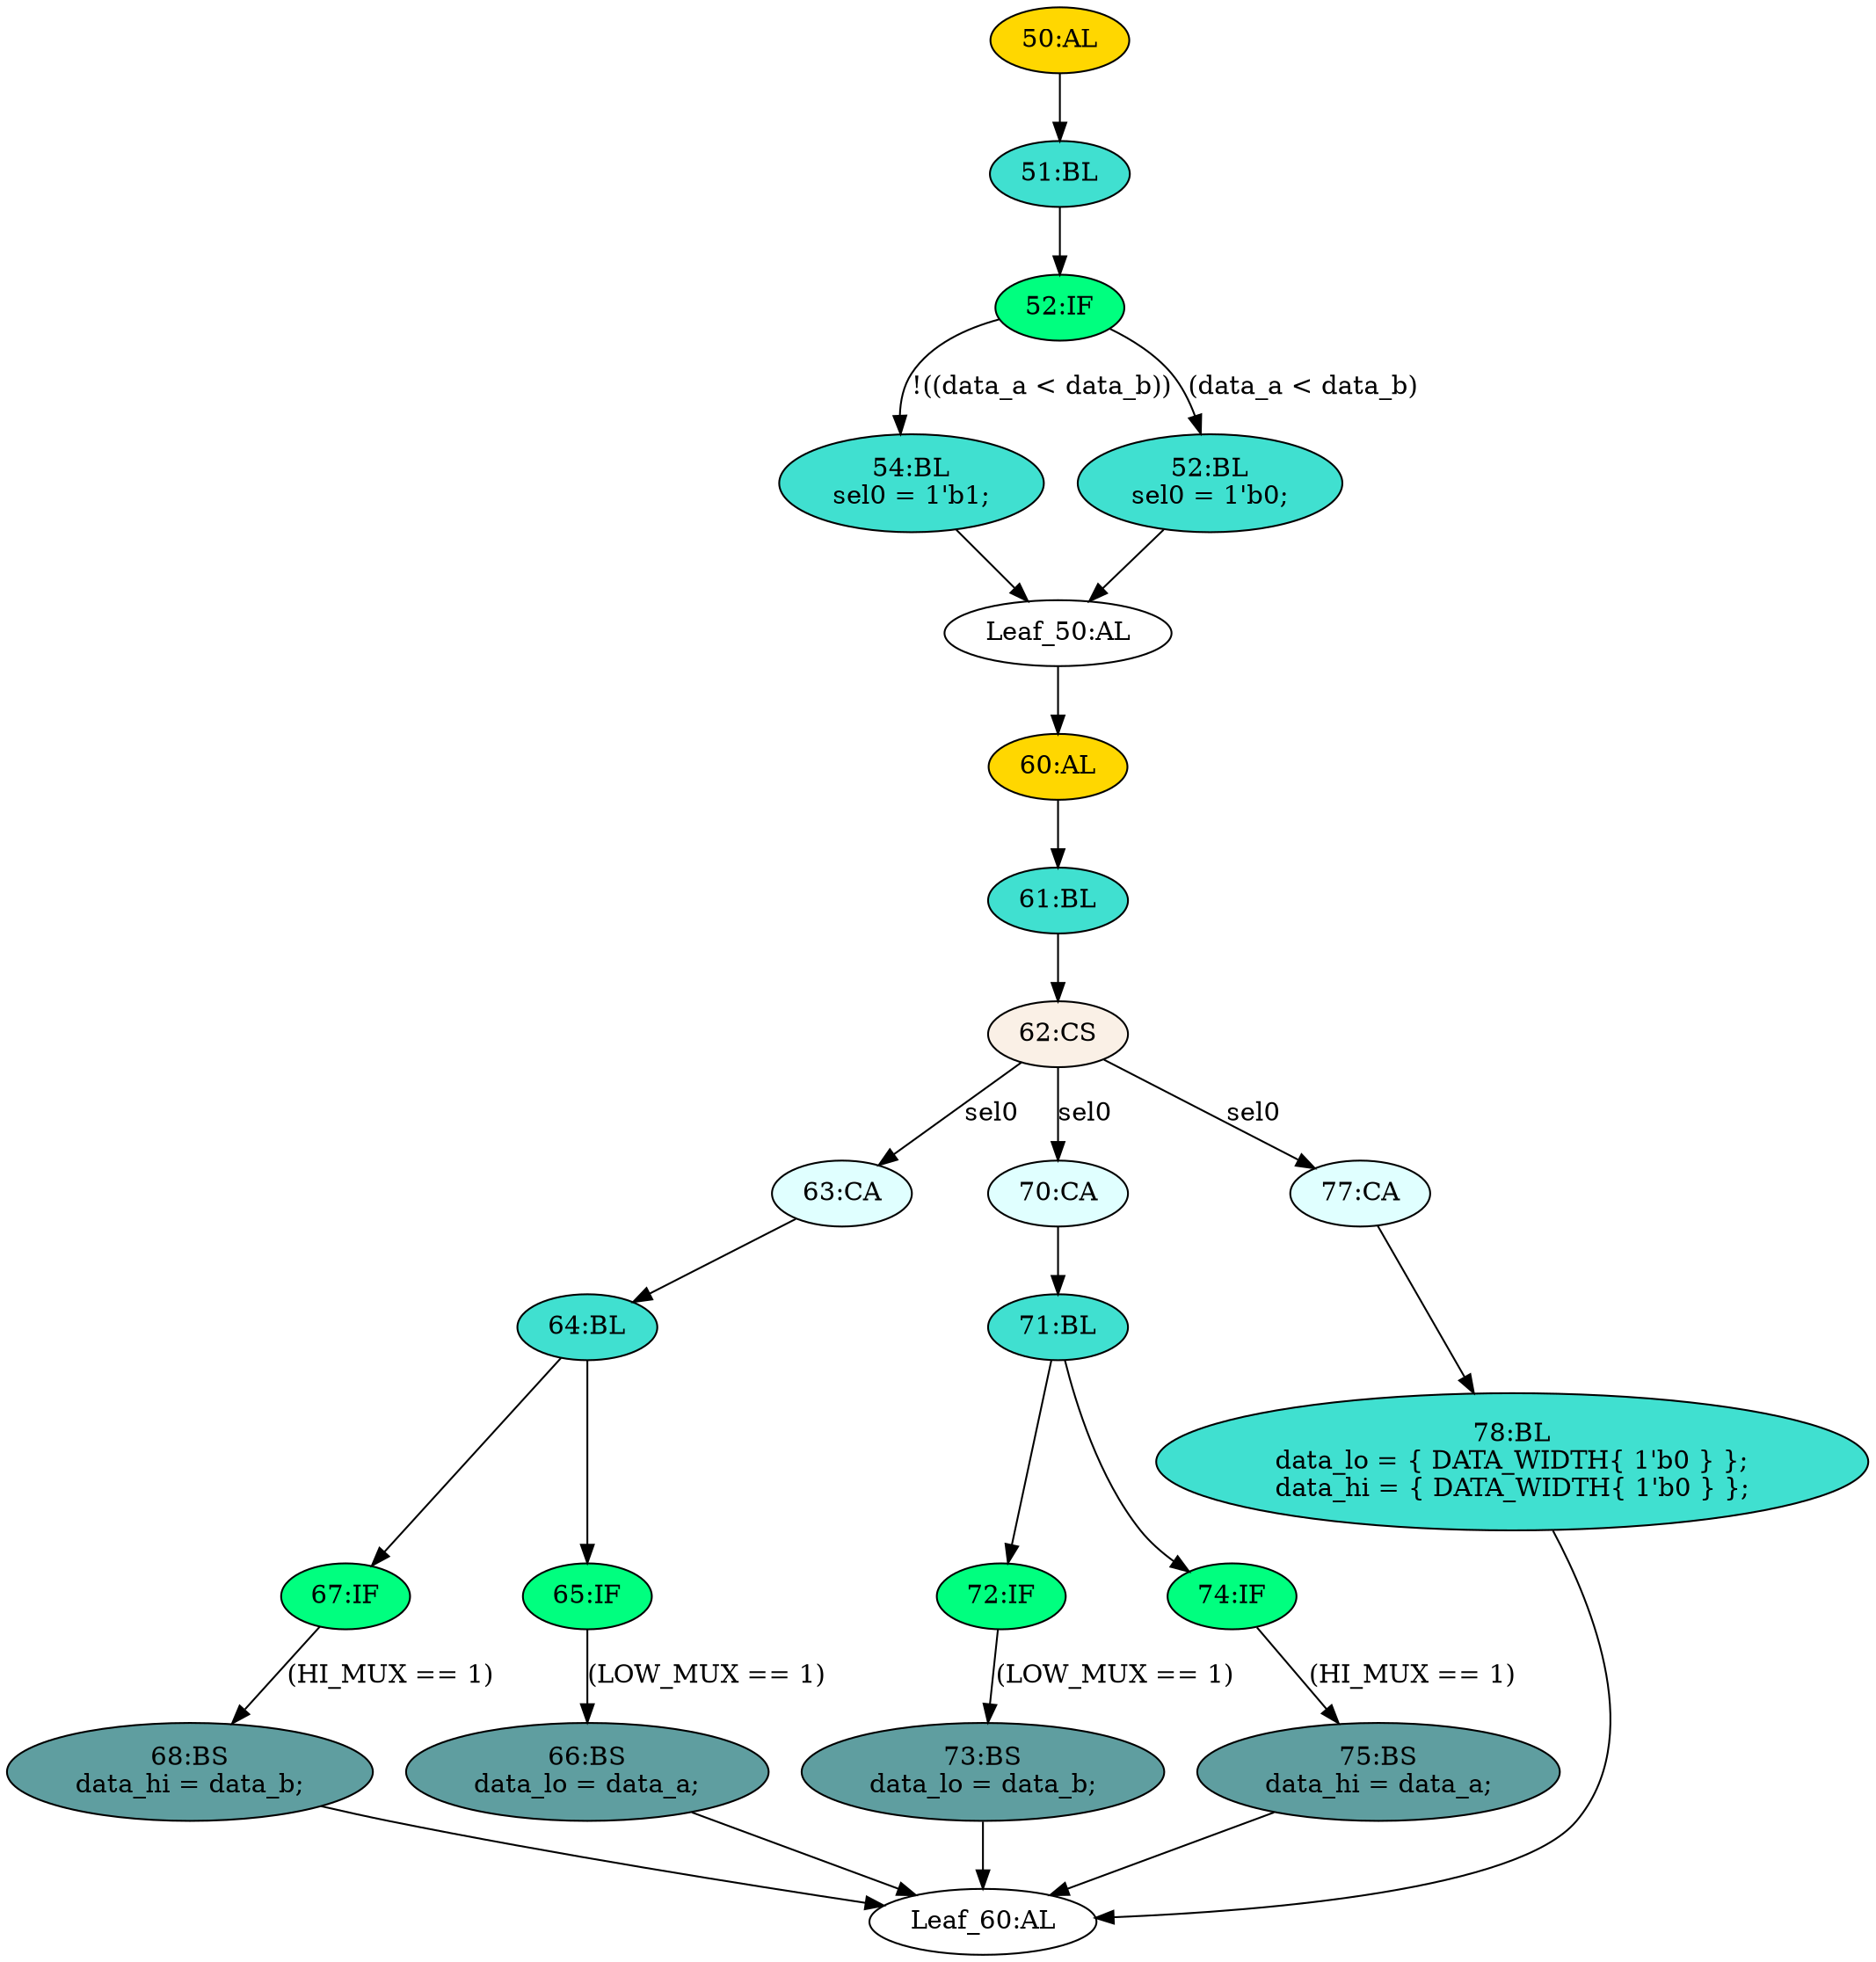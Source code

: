 strict digraph "compose( ,  )" {
	node [label="\N"];
	"62:CS"	 [ast="<pyverilog.vparser.ast.CaseStatement object at 0x7f44c72fb790>",
		fillcolor=linen,
		label="62:CS",
		statements="[]",
		style=filled,
		typ=CaseStatement];
	"63:CA"	 [ast="<pyverilog.vparser.ast.Case object at 0x7f44c75f7a10>",
		fillcolor=lightcyan,
		label="63:CA",
		statements="[]",
		style=filled,
		typ=Case];
	"62:CS" -> "63:CA"	 [cond="['sel0']",
		label=sel0,
		lineno=62];
	"70:CA"	 [ast="<pyverilog.vparser.ast.Case object at 0x7f44c72fb390>",
		fillcolor=lightcyan,
		label="70:CA",
		statements="[]",
		style=filled,
		typ=Case];
	"62:CS" -> "70:CA"	 [cond="['sel0']",
		label=sel0,
		lineno=62];
	"77:CA"	 [ast="<pyverilog.vparser.ast.Case object at 0x7f44c72fb8d0>",
		fillcolor=lightcyan,
		label="77:CA",
		statements="[]",
		style=filled,
		typ=Case];
	"62:CS" -> "77:CA"	 [cond="['sel0']",
		label=sel0,
		lineno=62];
	"75:BS"	 [ast="<pyverilog.vparser.ast.BlockingSubstitution object at 0x7f44c72fb910>",
		fillcolor=cadetblue,
		label="75:BS
data_hi = data_a;",
		statements="[<pyverilog.vparser.ast.BlockingSubstitution object at 0x7f44c72fb910>]",
		style=filled,
		typ=BlockingSubstitution];
	"Leaf_60:AL"	 [def_var="['data_hi', 'data_lo']",
		label="Leaf_60:AL"];
	"75:BS" -> "Leaf_60:AL"	 [cond="[]",
		lineno=None];
	"68:BS"	 [ast="<pyverilog.vparser.ast.BlockingSubstitution object at 0x7f44c72fb350>",
		fillcolor=cadetblue,
		label="68:BS
data_hi = data_b;",
		statements="[<pyverilog.vparser.ast.BlockingSubstitution object at 0x7f44c72fb350>]",
		style=filled,
		typ=BlockingSubstitution];
	"68:BS" -> "Leaf_60:AL"	 [cond="[]",
		lineno=None];
	"54:BL"	 [ast="<pyverilog.vparser.ast.Block object at 0x7f44c7317e90>",
		fillcolor=turquoise,
		label="54:BL
sel0 = 1'b1;",
		statements="[<pyverilog.vparser.ast.BlockingSubstitution object at 0x7f44c7317ad0>]",
		style=filled,
		typ=Block];
	"Leaf_50:AL"	 [def_var="['sel0']",
		label="Leaf_50:AL"];
	"54:BL" -> "Leaf_50:AL"	 [cond="[]",
		lineno=None];
	"67:IF"	 [ast="<pyverilog.vparser.ast.IfStatement object at 0x7f44c72fb210>",
		fillcolor=springgreen,
		label="67:IF",
		statements="[]",
		style=filled,
		typ=IfStatement];
	"67:IF" -> "68:BS"	 [cond="['HI_MUX']",
		label="(HI_MUX == 1)",
		lineno=67];
	"52:BL"	 [ast="<pyverilog.vparser.ast.Block object at 0x7f44c7317dd0>",
		fillcolor=turquoise,
		label="52:BL
sel0 = 1'b0;",
		statements="[<pyverilog.vparser.ast.BlockingSubstitution object at 0x7f44c73172d0>]",
		style=filled,
		typ=Block];
	"52:BL" -> "Leaf_50:AL"	 [cond="[]",
		lineno=None];
	"72:IF"	 [ast="<pyverilog.vparser.ast.IfStatement object at 0x7f44c72fb550>",
		fillcolor=springgreen,
		label="72:IF",
		statements="[]",
		style=filled,
		typ=IfStatement];
	"73:BS"	 [ast="<pyverilog.vparser.ast.BlockingSubstitution object at 0x7f44c72fb690>",
		fillcolor=cadetblue,
		label="73:BS
data_lo = data_b;",
		statements="[<pyverilog.vparser.ast.BlockingSubstitution object at 0x7f44c72fb690>]",
		style=filled,
		typ=BlockingSubstitution];
	"72:IF" -> "73:BS"	 [cond="['LOW_MUX']",
		label="(LOW_MUX == 1)",
		lineno=72];
	"50:AL"	 [ast="<pyverilog.vparser.ast.Always object at 0x7f44c75ebb10>",
		clk_sens=False,
		fillcolor=gold,
		label="50:AL",
		sens="[]",
		statements="[]",
		style=filled,
		typ=Always,
		use_var="['data_b', 'data_a']"];
	"51:BL"	 [ast="<pyverilog.vparser.ast.Block object at 0x7f44c732f250>",
		fillcolor=turquoise,
		label="51:BL",
		statements="[]",
		style=filled,
		typ=Block];
	"50:AL" -> "51:BL"	 [cond="[]",
		lineno=None];
	"66:BS"	 [ast="<pyverilog.vparser.ast.BlockingSubstitution object at 0x7f44c72fb0d0>",
		fillcolor=cadetblue,
		label="66:BS
data_lo = data_a;",
		statements="[<pyverilog.vparser.ast.BlockingSubstitution object at 0x7f44c72fb0d0>]",
		style=filled,
		typ=BlockingSubstitution];
	"66:BS" -> "Leaf_60:AL"	 [cond="[]",
		lineno=None];
	"64:BL"	 [ast="<pyverilog.vparser.ast.Block object at 0x7f44c75f79d0>",
		fillcolor=turquoise,
		label="64:BL",
		statements="[]",
		style=filled,
		typ=Block];
	"64:BL" -> "67:IF"	 [cond="[]",
		lineno=None];
	"65:IF"	 [ast="<pyverilog.vparser.ast.IfStatement object at 0x7f44c75f7cd0>",
		fillcolor=springgreen,
		label="65:IF",
		statements="[]",
		style=filled,
		typ=IfStatement];
	"64:BL" -> "65:IF"	 [cond="[]",
		lineno=None];
	"73:BS" -> "Leaf_60:AL"	 [cond="[]",
		lineno=None];
	"78:BL"	 [ast="<pyverilog.vparser.ast.Block object at 0x7f44c72fbbd0>",
		fillcolor=turquoise,
		label="78:BL
data_lo = { DATA_WIDTH{ 1'b0 } };
data_hi = { DATA_WIDTH{ 1'b0 } };",
		statements="[<pyverilog.vparser.ast.BlockingSubstitution object at 0x7f44c72fbb50>, <pyverilog.vparser.ast.BlockingSubstitution object at 0x7f44c72fbd90>]",
		style=filled,
		typ=Block];
	"78:BL" -> "Leaf_60:AL"	 [cond="[]",
		lineno=None];
	"63:CA" -> "64:BL"	 [cond="[]",
		lineno=None];
	"52:IF"	 [ast="<pyverilog.vparser.ast.IfStatement object at 0x7f44c73412d0>",
		fillcolor=springgreen,
		label="52:IF",
		statements="[]",
		style=filled,
		typ=IfStatement];
	"52:IF" -> "54:BL"	 [cond="['data_a', 'data_b']",
		label="!((data_a < data_b))",
		lineno=52];
	"52:IF" -> "52:BL"	 [cond="['data_a', 'data_b']",
		label="(data_a < data_b)",
		lineno=52];
	"65:IF" -> "66:BS"	 [cond="['LOW_MUX']",
		label="(LOW_MUX == 1)",
		lineno=65];
	"71:BL"	 [ast="<pyverilog.vparser.ast.Block object at 0x7f44c72fb710>",
		fillcolor=turquoise,
		label="71:BL",
		statements="[]",
		style=filled,
		typ=Block];
	"70:CA" -> "71:BL"	 [cond="[]",
		lineno=None];
	"60:AL"	 [ast="<pyverilog.vparser.ast.Always object at 0x7f44c73170d0>",
		clk_sens=False,
		fillcolor=gold,
		label="60:AL",
		sens="['data_b', 'data_a']",
		statements="[]",
		style=filled,
		typ=Always,
		use_var="['data_b', 'data_a', 'sel0', 'LOW_MUX', 'HI_MUX']"];
	"61:BL"	 [ast="<pyverilog.vparser.ast.Block object at 0x7f44c7664a90>",
		fillcolor=turquoise,
		label="61:BL",
		statements="[]",
		style=filled,
		typ=Block];
	"60:AL" -> "61:BL"	 [cond="[]",
		lineno=None];
	"61:BL" -> "62:CS"	 [cond="[]",
		lineno=None];
	"77:CA" -> "78:BL"	 [cond="[]",
		lineno=None];
	"Leaf_50:AL" -> "60:AL";
	"74:IF"	 [ast="<pyverilog.vparser.ast.IfStatement object at 0x7f44c72fb7d0>",
		fillcolor=springgreen,
		label="74:IF",
		statements="[]",
		style=filled,
		typ=IfStatement];
	"74:IF" -> "75:BS"	 [cond="['HI_MUX']",
		label="(HI_MUX == 1)",
		lineno=74];
	"71:BL" -> "72:IF"	 [cond="[]",
		lineno=None];
	"71:BL" -> "74:IF"	 [cond="[]",
		lineno=None];
	"51:BL" -> "52:IF"	 [cond="[]",
		lineno=None];
}

